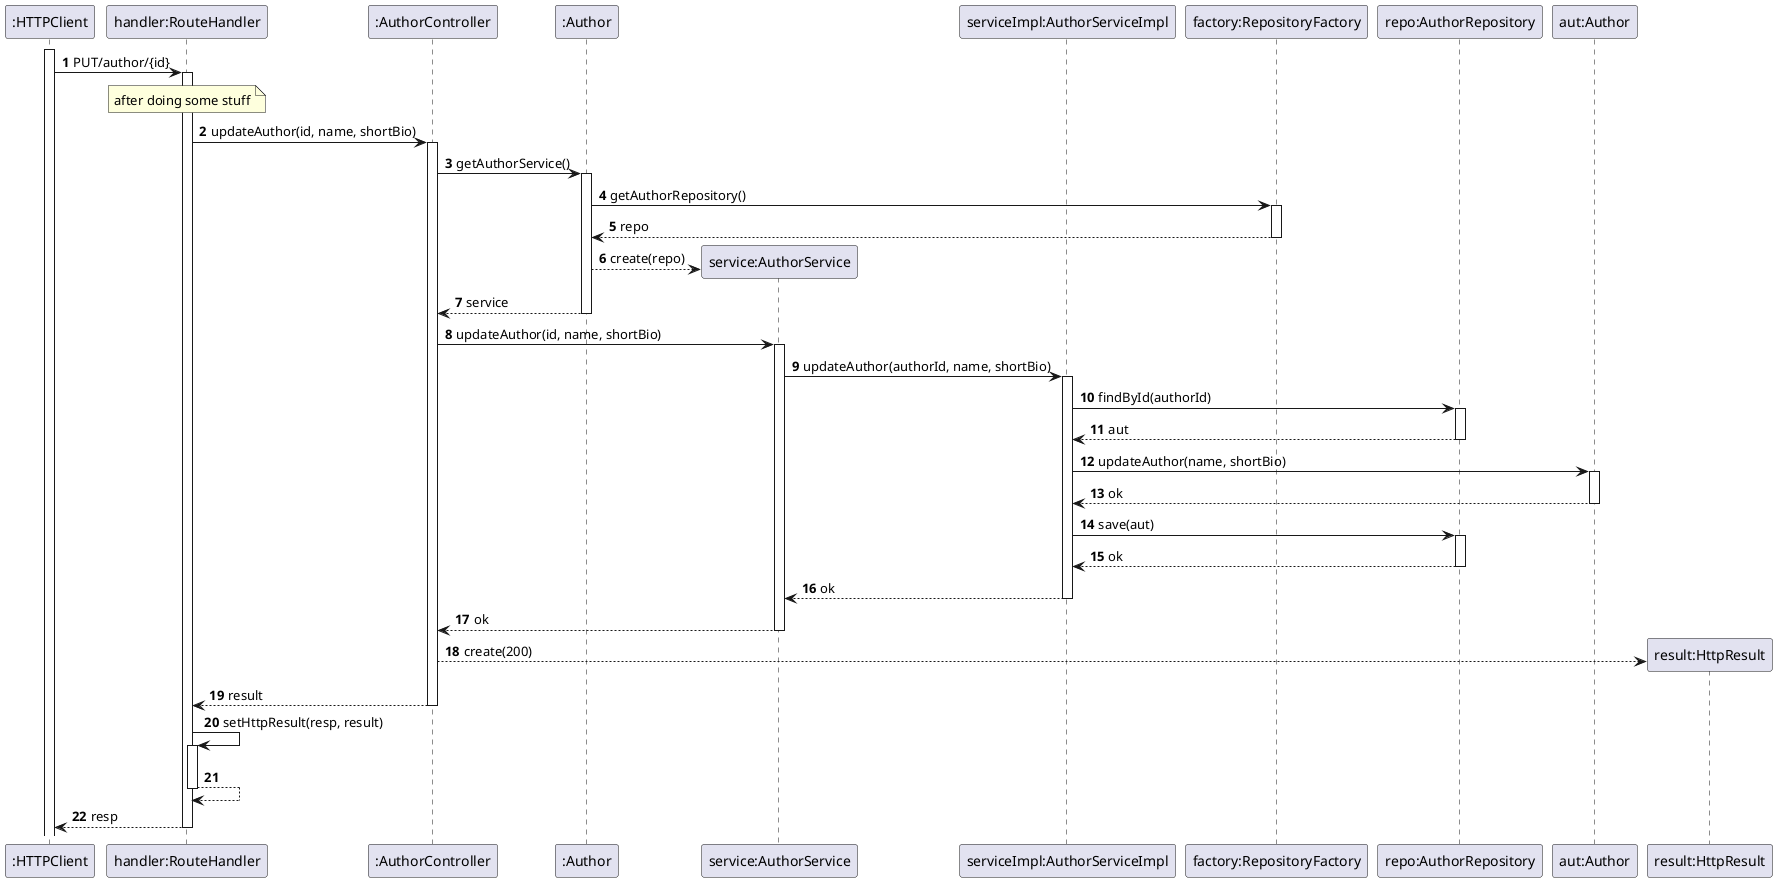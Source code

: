 @startuml
'https://plantuml.com/sequence-diagram

autoactivate on
autonumber

participant ":HTTPClient" as HTTPClient
participant "handler:RouteHandler" as System
participant ":AuthorController" as Ctrl
participant ":Author" as Person
participant "service:AuthorService" as Service
participant "serviceImpl:AuthorServiceImpl" as ServiceImpl
participant "factory:RepositoryFactory" as Factory
participant "repo:AuthorRepository" as Repo
participant "aut:Author" as Author
participant "result:HttpResult" as Result

activate HTTPClient

HTTPClient -> System: PUT/author/{id}
note over System: after doing some stuff
System -> Ctrl:updateAuthor(id, name, shortBio)
Ctrl -> Person: getAuthorService()
Person -> Factory : getAuthorRepository()
Factory --> Person: repo
Person -->Service**: create(repo)
Person --> Ctrl: service
Ctrl -> Service: updateAuthor(id, name, shortBio)
Service -> ServiceImpl: updateAuthor(authorId, name, shortBio)
ServiceImpl -> Repo: findById(authorId)
Repo --> ServiceImpl: aut
ServiceImpl -> Author: updateAuthor(name, shortBio)
Author --> ServiceImpl : ok
ServiceImpl -> Repo: save(aut)
Repo --> ServiceImpl: ok
ServiceImpl --> Service: ok
Service --> Ctrl: ok
Ctrl --> Result**: create(200)
Ctrl --> System: result
System -> System: setHttpResult(resp, result)
System --> System:
System --> HTTPClient: resp
@enduml
